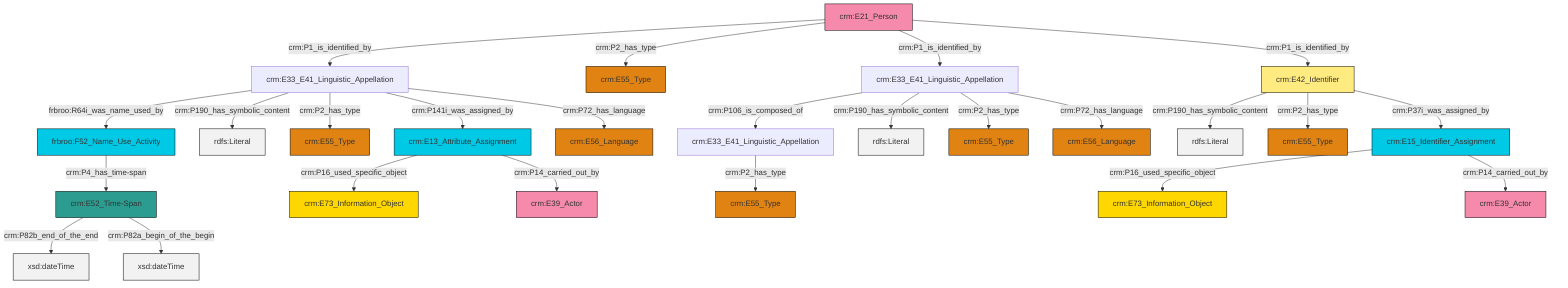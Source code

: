 graph TD
classDef Literal fill:#f2f2f2,stroke:#000000;
classDef CRM_Entity fill:#FFFFFF,stroke:#000000;
classDef Temporal_Entity fill:#00C9E6, stroke:#000000;
classDef Type fill:#E18312, stroke:#000000;
classDef Time-Span fill:#2C9C91, stroke:#000000;
classDef Appellation fill:#FFEB7F, stroke:#000000;
classDef Place fill:#008836, stroke:#000000;
classDef Persistent_Item fill:#B266B2, stroke:#000000;
classDef Conceptual_Object fill:#FFD700, stroke:#000000;
classDef Physical_Thing fill:#D2B48C, stroke:#000000;
classDef Actor fill:#f58aad, stroke:#000000;
classDef PC_Classes fill:#4ce600, stroke:#000000;
classDef Multi fill:#cccccc,stroke:#000000;

0["crm:E52_Time-Span"]:::Time-Span -->|crm:P82b_end_of_the_end| 1[xsd:dateTime]:::Literal
8["crm:E33_E41_Linguistic_Appellation"]:::Default -->|crm:P106_is_composed_of| 10["crm:E33_E41_Linguistic_Appellation"]:::Default
11["crm:E21_Person"]:::Actor -->|crm:P1_is_identified_by| 12["crm:E33_E41_Linguistic_Appellation"]:::Default
17["crm:E42_Identifier"]:::Appellation -->|crm:P190_has_symbolic_content| 18[rdfs:Literal]:::Literal
10["crm:E33_E41_Linguistic_Appellation"]:::Default -->|crm:P2_has_type| 19["crm:E55_Type"]:::Type
11["crm:E21_Person"]:::Actor -->|crm:P2_has_type| 2["crm:E55_Type"]:::Type
11["crm:E21_Person"]:::Actor -->|crm:P1_is_identified_by| 8["crm:E33_E41_Linguistic_Appellation"]:::Default
17["crm:E42_Identifier"]:::Appellation -->|crm:P2_has_type| 15["crm:E55_Type"]:::Type
17["crm:E42_Identifier"]:::Appellation -->|crm:P37i_was_assigned_by| 21["crm:E15_Identifier_Assignment"]:::Temporal_Entity
21["crm:E15_Identifier_Assignment"]:::Temporal_Entity -->|crm:P16_used_specific_object| 22["crm:E73_Information_Object"]:::Conceptual_Object
8["crm:E33_E41_Linguistic_Appellation"]:::Default -->|crm:P190_has_symbolic_content| 23[rdfs:Literal]:::Literal
21["crm:E15_Identifier_Assignment"]:::Temporal_Entity -->|crm:P14_carried_out_by| 24["crm:E39_Actor"]:::Actor
6["frbroo:F52_Name_Use_Activity"]:::Temporal_Entity -->|crm:P4_has_time-span| 0["crm:E52_Time-Span"]:::Time-Span
12["crm:E33_E41_Linguistic_Appellation"]:::Default -->|frbroo:R64i_was_name_used_by| 6["frbroo:F52_Name_Use_Activity"]:::Temporal_Entity
12["crm:E33_E41_Linguistic_Appellation"]:::Default -->|crm:P190_has_symbolic_content| 31[rdfs:Literal]:::Literal
32["crm:E13_Attribute_Assignment"]:::Temporal_Entity -->|crm:P16_used_specific_object| 28["crm:E73_Information_Object"]:::Conceptual_Object
8["crm:E33_E41_Linguistic_Appellation"]:::Default -->|crm:P2_has_type| 4["crm:E55_Type"]:::Type
12["crm:E33_E41_Linguistic_Appellation"]:::Default -->|crm:P2_has_type| 36["crm:E55_Type"]:::Type
0["crm:E52_Time-Span"]:::Time-Span -->|crm:P82a_begin_of_the_begin| 37[xsd:dateTime]:::Literal
11["crm:E21_Person"]:::Actor -->|crm:P1_is_identified_by| 17["crm:E42_Identifier"]:::Appellation
12["crm:E33_E41_Linguistic_Appellation"]:::Default -->|crm:P141i_was_assigned_by| 32["crm:E13_Attribute_Assignment"]:::Temporal_Entity
8["crm:E33_E41_Linguistic_Appellation"]:::Default -->|crm:P72_has_language| 41["crm:E56_Language"]:::Type
12["crm:E33_E41_Linguistic_Appellation"]:::Default -->|crm:P72_has_language| 26["crm:E56_Language"]:::Type
32["crm:E13_Attribute_Assignment"]:::Temporal_Entity -->|crm:P14_carried_out_by| 34["crm:E39_Actor"]:::Actor
